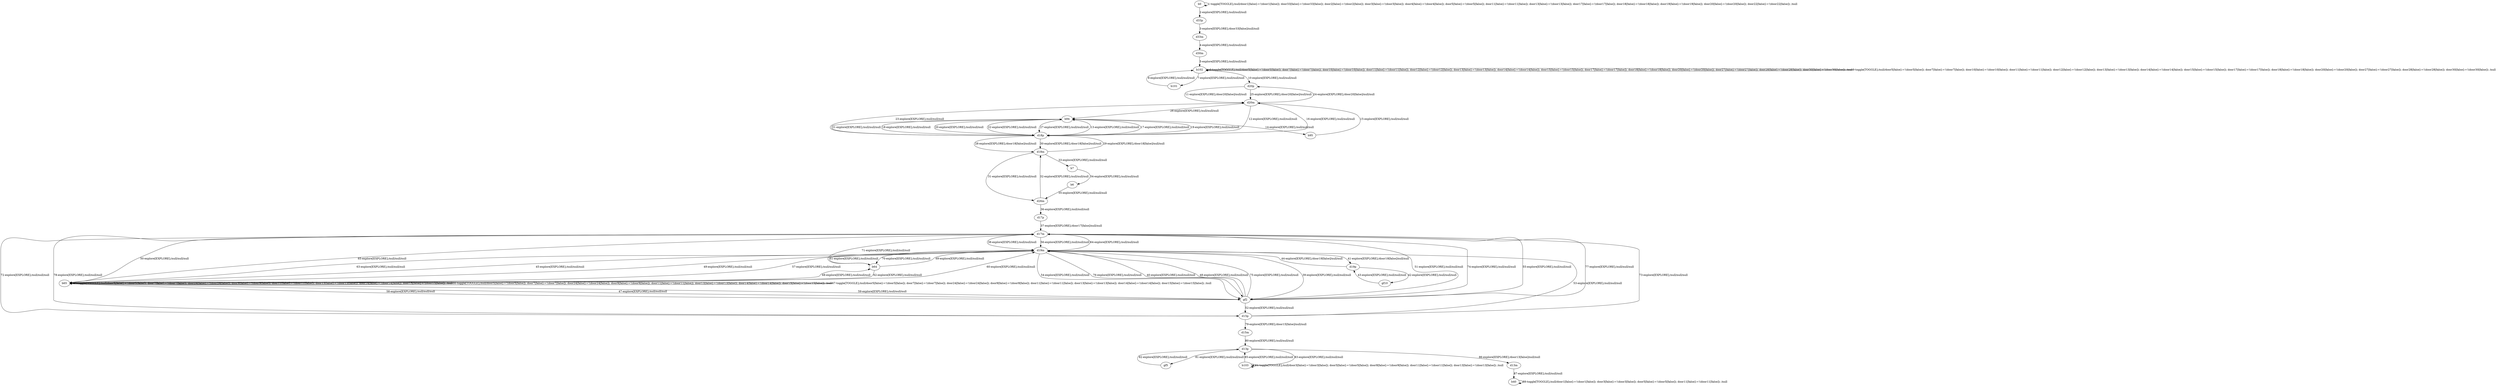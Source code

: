 # Total number of goals covered by this test: 1
# b40 --> b40

digraph g {
"b0" -> "b0" [label = "1-toggle[TOGGLE];/null/door1[false]:=!(door1[false]); door33[false]:=!(door33[false]); door2[false]:=!(door2[false]); door3[false]:=!(door3[false]); door4[false]:=!(door4[false]); door5[false]:=!(door5[false]); door11[false]:=!(door11[false]); door13[false]:=!(door13[false]); door17[false]:=!(door17[false]); door18[false]:=!(door18[false]); door19[false]:=!(door19[false]); door20[false]:=!(door20[false]); door22[false]:=!(door22[false]); /null"];
"b0" -> "d33p" [label = "2-explore[EXPLORE];/null/null/null"];
"d33p" -> "d33m" [label = "3-explore[EXPLORE];/door33[false]/null/null"];
"d33m" -> "d30m" [label = "4-explore[EXPLORE];/null/null/null"];
"d30m" -> "b102" [label = "5-explore[EXPLORE];/null/null/null"];
"b102" -> "b102" [label = "6-toggle[TOGGLE];/null/door5[false]:=!(door5[false]); door7[false]:=!(door7[false]); door10[false]:=!(door10[false]); door11[false]:=!(door11[false]); door12[false]:=!(door12[false]); door13[false]:=!(door13[false]); door14[false]:=!(door14[false]); door15[false]:=!(door15[false]); door17[false]:=!(door17[false]); door18[false]:=!(door18[false]); door20[false]:=!(door20[false]); door27[false]:=!(door27[false]); door28[false]:=!(door28[false]); door30[false]:=!(door30[false]); /null"];
"b102" -> "b101" [label = "7-explore[EXPLORE];/null/null/null"];
"b101" -> "b102" [label = "8-explore[EXPLORE];/null/null/null"];
"b102" -> "b102" [label = "9-toggle[TOGGLE];/null/door5[false]:=!(door5[false]); door7[false]:=!(door7[false]); door10[false]:=!(door10[false]); door11[false]:=!(door11[false]); door12[false]:=!(door12[false]); door13[false]:=!(door13[false]); door14[false]:=!(door14[false]); door15[false]:=!(door15[false]); door17[false]:=!(door17[false]); door18[false]:=!(door18[false]); door20[false]:=!(door20[false]); door27[false]:=!(door27[false]); door28[false]:=!(door28[false]); door30[false]:=!(door30[false]); /null"];
"b102" -> "d20p" [label = "10-explore[EXPLORE];/null/null/null"];
"d20p" -> "d20m" [label = "11-explore[EXPLORE];/door20[false]/null/null"];
"d20m" -> "d18p" [label = "12-explore[EXPLORE];/null/null/null"];
"d18p" -> "b94" [label = "13-explore[EXPLORE];/null/null/null"];
"b94" -> "b95" [label = "14-explore[EXPLORE];/null/null/null"];
"b95" -> "d20m" [label = "15-explore[EXPLORE];/null/null/null"];
"d20m" -> "d18p" [label = "16-explore[EXPLORE];/null/null/null"];
"d18p" -> "b94" [label = "17-explore[EXPLORE];/null/null/null"];
"b94" -> "d18p" [label = "18-explore[EXPLORE];/null/null/null"];
"d18p" -> "b94" [label = "19-explore[EXPLORE];/null/null/null"];
"b94" -> "d18p" [label = "20-explore[EXPLORE];/null/null/null"];
"d18p" -> "b94" [label = "21-explore[EXPLORE];/null/null/null"];
"b94" -> "d18p" [label = "22-explore[EXPLORE];/null/null/null"];
"d18p" -> "d20m" [label = "23-explore[EXPLORE];/null/null/null"];
"d20m" -> "d20p" [label = "24-explore[EXPLORE];/door20[false]/null/null"];
"d20p" -> "d20m" [label = "25-explore[EXPLORE];/door20[false]/null/null"];
"d20m" -> "b94" [label = "26-explore[EXPLORE];/null/null/null"];
"b94" -> "d18p" [label = "27-explore[EXPLORE];/null/null/null"];
"d18p" -> "d18m" [label = "28-explore[EXPLORE];/door18[false]/null/null"];
"d18m" -> "d18p" [label = "29-explore[EXPLORE];/door18[false]/null/null"];
"d18p" -> "d18m" [label = "30-explore[EXPLORE];/door18[false]/null/null"];
"d18m" -> "d26m" [label = "31-explore[EXPLORE];/null/null/null"];
"d26m" -> "d18m" [label = "32-explore[EXPLORE];/null/null/null"];
"d18m" -> "b7" [label = "33-explore[EXPLORE];/null/null/null"];
"b7" -> "b6" [label = "34-explore[EXPLORE];/null/null/null"];
"b6" -> "d26m" [label = "35-explore[EXPLORE];/null/null/null"];
"d26m" -> "d17p" [label = "36-explore[EXPLORE];/null/null/null"];
"d17p" -> "d17m" [label = "37-explore[EXPLORE];/door17[false]/null/null"];
"d17m" -> "d19m" [label = "38-explore[EXPLORE];/null/null/null"];
"d19m" -> "gf2" [label = "39-explore[EXPLORE];/null/null/null"];
"gf2" -> "d19m" [label = "40-explore[EXPLORE];/null/null/null"];
"d19m" -> "d19p" [label = "41-explore[EXPLORE];/door19[false]/null/null"];
"d19p" -> "gf10" [label = "42-explore[EXPLORE];/null/null/null"];
"gf10" -> "d19p" [label = "43-explore[EXPLORE];/null/null/null"];
"d19p" -> "d19m" [label = "44-explore[EXPLORE];/door19[false]/null/null"];
"d19m" -> "b65" [label = "45-explore[EXPLORE];/null/null/null"];
"b65" -> "b65" [label = "46-toggle[TOGGLE];/null/door5[false]:=!(door5[false]); door7[false]:=!(door7[false]); door24[false]:=!(door24[false]); door9[false]:=!(door9[false]); door11[false]:=!(door11[false]); door13[false]:=!(door13[false]); door14[false]:=!(door14[false]); door15[false]:=!(door15[false]); /null"];
"b65" -> "gf2" [label = "47-explore[EXPLORE];/null/null/null"];
"gf2" -> "d19m" [label = "48-explore[EXPLORE];/null/null/null"];
"d19m" -> "b65" [label = "49-explore[EXPLORE];/null/null/null"];
"b65" -> "d17m" [label = "50-explore[EXPLORE];/null/null/null"];
"d17m" -> "gf2" [label = "51-explore[EXPLORE];/null/null/null"];
"gf2" -> "d15p" [label = "52-explore[EXPLORE];/null/null/null"];
"d15p" -> "d19m" [label = "53-explore[EXPLORE];/null/null/null"];
"d19m" -> "gf2" [label = "54-explore[EXPLORE];/null/null/null"];
"gf2" -> "d17m" [label = "55-explore[EXPLORE];/null/null/null"];
"d17m" -> "d19m" [label = "56-explore[EXPLORE];/null/null/null"];
"d19m" -> "b65" [label = "57-explore[EXPLORE];/null/null/null"];
"b65" -> "gf2" [label = "58-explore[EXPLORE];/null/null/null"];
"gf2" -> "b65" [label = "59-explore[EXPLORE];/null/null/null"];
"b65" -> "d19m" [label = "60-explore[EXPLORE];/null/null/null"];
"d19m" -> "b64" [label = "61-explore[EXPLORE];/null/null/null"];
"b64" -> "b65" [label = "62-explore[EXPLORE];/null/null/null"];
"b65" -> "d19m" [label = "63-explore[EXPLORE];/null/null/null"];
"d19m" -> "d17m" [label = "64-explore[EXPLORE];/null/null/null"];
"d17m" -> "b65" [label = "65-explore[EXPLORE];/null/null/null"];
"b65" -> "b65" [label = "66-toggle[TOGGLE];/null/door5[false]:=!(door5[false]); door7[false]:=!(door7[false]); door24[false]:=!(door24[false]); door9[false]:=!(door9[false]); door11[false]:=!(door11[false]); door13[false]:=!(door13[false]); door14[false]:=!(door14[false]); door15[false]:=!(door15[false]); /null"];
"b65" -> "b65" [label = "67-toggle[TOGGLE];/null/door5[false]:=!(door5[false]); door7[false]:=!(door7[false]); door24[false]:=!(door24[false]); door9[false]:=!(door9[false]); door11[false]:=!(door11[false]); door13[false]:=!(door13[false]); door14[false]:=!(door14[false]); door15[false]:=!(door15[false]); /null"];
"b65" -> "b64" [label = "68-explore[EXPLORE];/null/null/null"];
"b64" -> "d19m" [label = "69-explore[EXPLORE];/null/null/null"];
"d19m" -> "b64" [label = "70-explore[EXPLORE];/null/null/null"];
"b64" -> "d17m" [label = "71-explore[EXPLORE];/null/null/null"];
"d17m" -> "d15p" [label = "72-explore[EXPLORE];/null/null/null"];
"d15p" -> "d17m" [label = "73-explore[EXPLORE];/null/null/null"];
"d17m" -> "gf2" [label = "74-explore[EXPLORE];/null/null/null"];
"gf2" -> "d19m" [label = "75-explore[EXPLORE];/null/null/null"];
"d19m" -> "gf2" [label = "76-explore[EXPLORE];/null/null/null"];
"gf2" -> "d17m" [label = "77-explore[EXPLORE];/null/null/null"];
"d17m" -> "d15p" [label = "78-explore[EXPLORE];/null/null/null"];
"d15p" -> "d15m" [label = "79-explore[EXPLORE];/door15[false]/null/null"];
"d15m" -> "d13p" [label = "80-explore[EXPLORE];/null/null/null"];
"d13p" -> "gf5" [label = "81-explore[EXPLORE];/null/null/null"];
"gf5" -> "d13p" [label = "82-explore[EXPLORE];/null/null/null"];
"d13p" -> "b103" [label = "83-explore[EXPLORE];/null/null/null"];
"b103" -> "b103" [label = "84-toggle[TOGGLE];/null/door3[false]:=!(door3[false]); door5[false]:=!(door5[false]); door9[false]:=!(door9[false]); door11[false]:=!(door11[false]); door13[false]:=!(door13[false]); /null"];
"b103" -> "d13p" [label = "85-explore[EXPLORE];/null/null/null"];
"d13p" -> "d13m" [label = "86-explore[EXPLORE];/door13[false]/null/null"];
"d13m" -> "b40" [label = "87-explore[EXPLORE];/null/null/null"];
"b40" -> "b40" [label = "88-toggle[TOGGLE];/null/door1[false]:=!(door1[false]); door3[false]:=!(door3[false]); door5[false]:=!(door5[false]); door11[false]:=!(door11[false]); /null"];
}